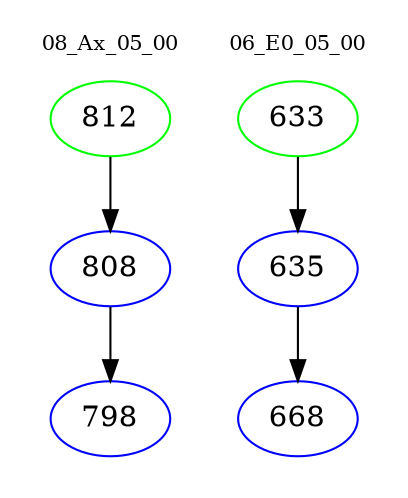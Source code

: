 digraph{
subgraph cluster_0 {
color = white
label = "08_Ax_05_00";
fontsize=10;
T0_812 [label="812", color="green"]
T0_812 -> T0_808 [color="black"]
T0_808 [label="808", color="blue"]
T0_808 -> T0_798 [color="black"]
T0_798 [label="798", color="blue"]
}
subgraph cluster_1 {
color = white
label = "06_E0_05_00";
fontsize=10;
T1_633 [label="633", color="green"]
T1_633 -> T1_635 [color="black"]
T1_635 [label="635", color="blue"]
T1_635 -> T1_668 [color="black"]
T1_668 [label="668", color="blue"]
}
}
